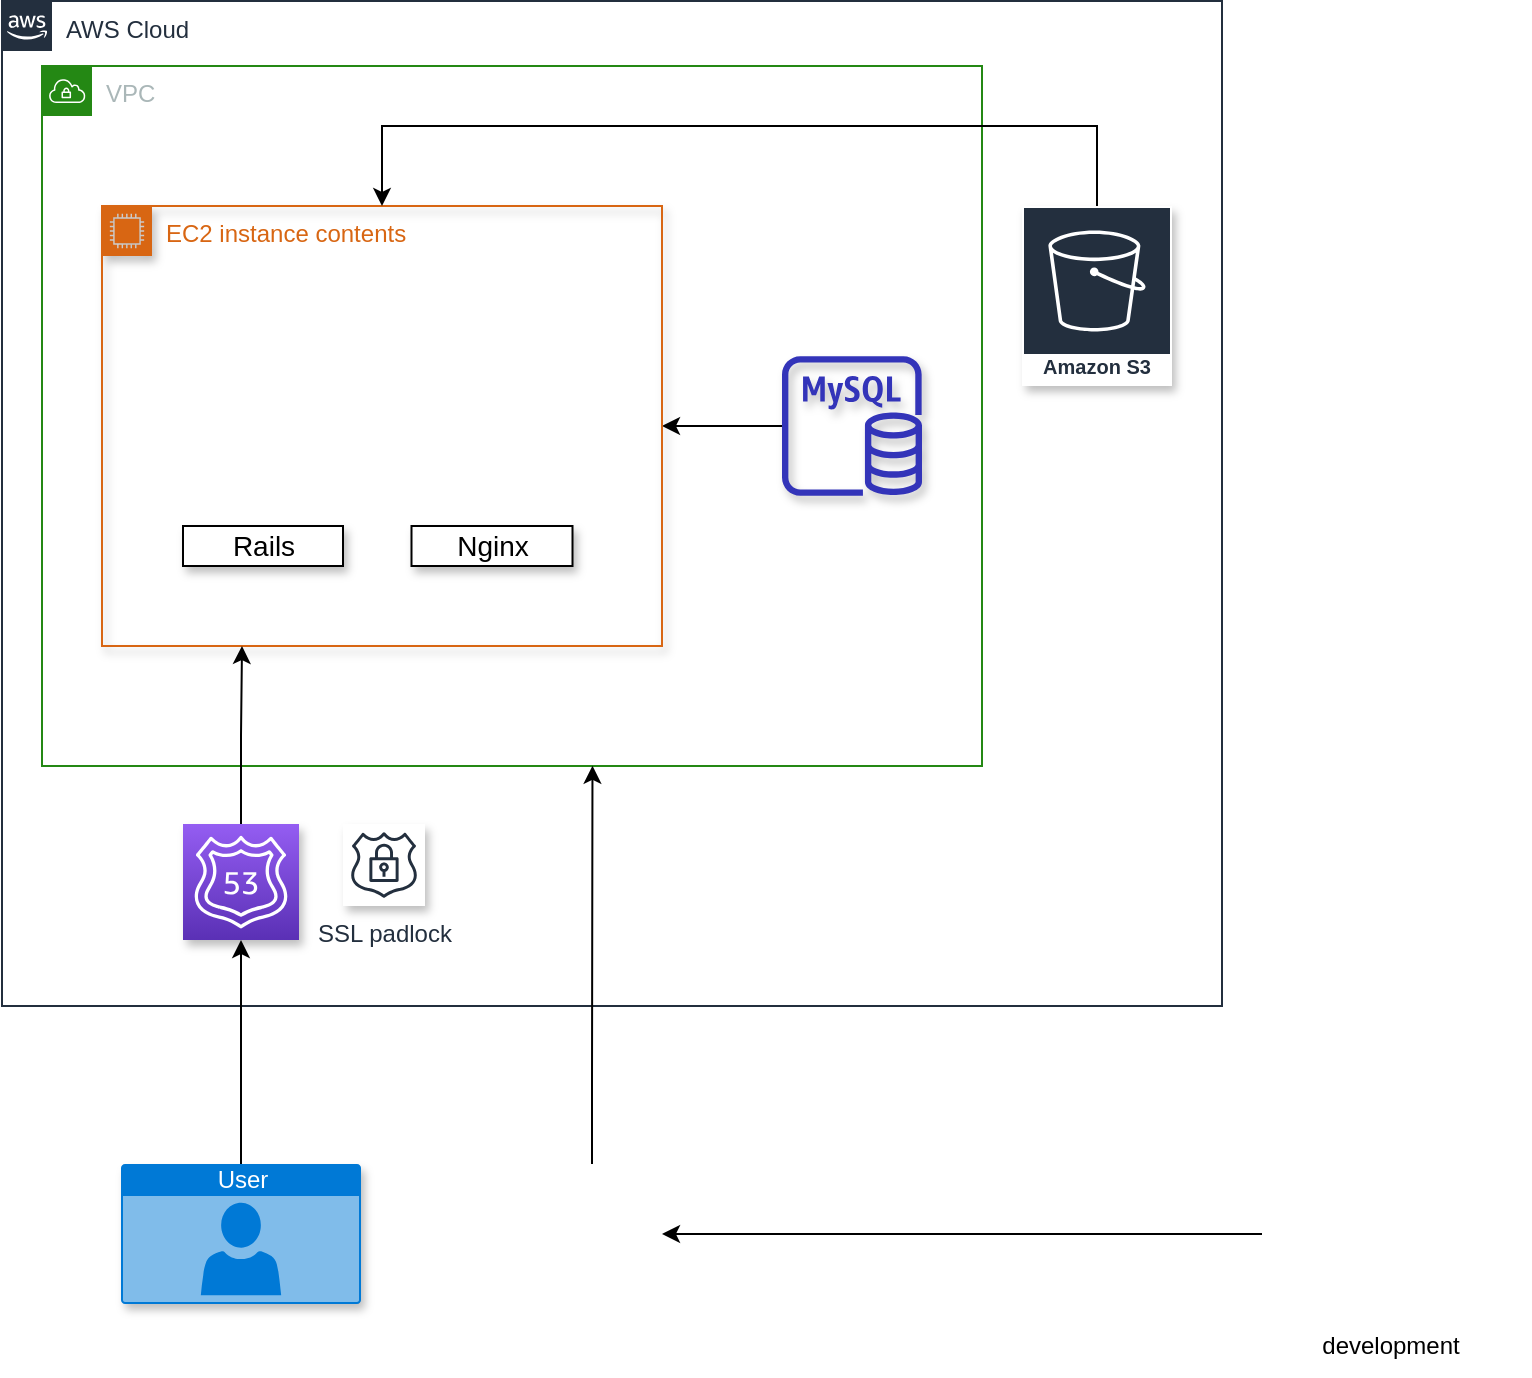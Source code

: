 <mxfile version="14.2.7" type="github">
  <diagram id="Ht1M8jgEwFfnCIfOTk4-" name="Page-1">
    <mxGraphModel dx="1581" dy="772" grid="1" gridSize="10" guides="1" tooltips="1" connect="1" arrows="1" fold="1" page="1" pageScale="1" pageWidth="1169" pageHeight="827" math="0" shadow="0">
      <root>
        <mxCell id="0" />
        <mxCell id="1" parent="0" />
        <mxCell id="QjypgIDzSsSGN7FeSxY2-5" value="" style="shape=image;html=1;verticalAlign=top;verticalLabelPosition=bottom;labelBackgroundColor=#ffffff;imageAspect=0;aspect=fixed;image=https://cdn3.iconfinder.com/data/icons/popular-services-brands-vol-2/512/ruby-on-rails-128.png;shadow=1;" vertex="1" parent="1">
          <mxGeometry x="366.5" y="240" width="68" height="68" as="geometry" />
        </mxCell>
        <mxCell id="QjypgIDzSsSGN7FeSxY2-6" value="VPC" style="points=[[0,0],[0.25,0],[0.5,0],[0.75,0],[1,0],[1,0.25],[1,0.5],[1,0.75],[1,1],[0.75,1],[0.5,1],[0.25,1],[0,1],[0,0.75],[0,0.5],[0,0.25]];outlineConnect=0;gradientColor=none;html=1;whiteSpace=wrap;fontSize=12;fontStyle=0;shape=mxgraph.aws4.group;grIcon=mxgraph.aws4.group_vpc;strokeColor=#248814;fillColor=none;verticalAlign=top;align=left;spacingLeft=30;fontColor=#AAB7B8;dashed=0;" vertex="1" parent="1">
          <mxGeometry x="290" y="90" width="470" height="350" as="geometry" />
        </mxCell>
        <mxCell id="QjypgIDzSsSGN7FeSxY2-7" value="AWS Cloud" style="points=[[0,0],[0.25,0],[0.5,0],[0.75,0],[1,0],[1,0.25],[1,0.5],[1,0.75],[1,1],[0.75,1],[0.5,1],[0.25,1],[0,1],[0,0.75],[0,0.5],[0,0.25]];outlineConnect=0;gradientColor=none;html=1;whiteSpace=wrap;fontSize=12;fontStyle=0;shape=mxgraph.aws4.group;grIcon=mxgraph.aws4.group_aws_cloud_alt;strokeColor=#232F3E;fillColor=none;verticalAlign=top;align=left;spacingLeft=30;fontColor=#232F3E;dashed=0;" vertex="1" parent="1">
          <mxGeometry x="270" y="57.5" width="610" height="502.5" as="geometry" />
        </mxCell>
        <mxCell id="QjypgIDzSsSGN7FeSxY2-19" value="&lt;font style=&quot;font-size: 14px&quot;&gt;Rails&lt;/font&gt;" style="whiteSpace=wrap;html=1;shadow=1;" vertex="1" parent="1">
          <mxGeometry x="360.5" y="320" width="80" height="20" as="geometry" />
        </mxCell>
        <mxCell id="QjypgIDzSsSGN7FeSxY2-20" value="" style="shape=image;html=1;verticalAlign=top;verticalLabelPosition=bottom;labelBackgroundColor=#ffffff;imageAspect=0;aspect=fixed;image=https://cdn4.iconfinder.com/data/icons/logos-brands-5/24/nginx-128.png;shadow=1;" vertex="1" parent="1">
          <mxGeometry x="480" y="240" width="70" height="70" as="geometry" />
        </mxCell>
        <mxCell id="QjypgIDzSsSGN7FeSxY2-21" value="&lt;font style=&quot;font-size: 14px&quot;&gt;Nginx&lt;/font&gt;" style="whiteSpace=wrap;html=1;shadow=1;" vertex="1" parent="1">
          <mxGeometry x="474.75" y="320" width="80.5" height="20" as="geometry" />
        </mxCell>
        <mxCell id="QjypgIDzSsSGN7FeSxY2-25" style="edgeStyle=orthogonalEdgeStyle;rounded=0;orthogonalLoop=1;jettySize=auto;html=1;" edge="1" parent="1" source="QjypgIDzSsSGN7FeSxY2-22" target="QjypgIDzSsSGN7FeSxY2-23">
          <mxGeometry relative="1" as="geometry" />
        </mxCell>
        <mxCell id="QjypgIDzSsSGN7FeSxY2-22" value="" style="outlineConnect=0;fontColor=#232F3E;gradientColor=none;fillColor=#3334B9;strokeColor=none;dashed=0;verticalLabelPosition=bottom;verticalAlign=top;align=center;html=1;fontSize=12;fontStyle=0;aspect=fixed;pointerEvents=1;shape=mxgraph.aws4.rds_mysql_instance;shadow=1;" vertex="1" parent="1">
          <mxGeometry x="660" y="235" width="70" height="70" as="geometry" />
        </mxCell>
        <mxCell id="QjypgIDzSsSGN7FeSxY2-23" value="EC2 instance contents" style="points=[[0,0],[0.25,0],[0.5,0],[0.75,0],[1,0],[1,0.25],[1,0.5],[1,0.75],[1,1],[0.75,1],[0.5,1],[0.25,1],[0,1],[0,0.75],[0,0.5],[0,0.25]];outlineConnect=0;gradientColor=none;html=1;whiteSpace=wrap;fontSize=12;fontStyle=0;shape=mxgraph.aws4.group;grIcon=mxgraph.aws4.group_ec2_instance_contents;strokeColor=#D86613;fillColor=none;verticalAlign=top;align=left;spacingLeft=30;fontColor=#D86613;dashed=0;shadow=1;" vertex="1" parent="1">
          <mxGeometry x="320" y="160" width="280" height="220" as="geometry" />
        </mxCell>
        <mxCell id="QjypgIDzSsSGN7FeSxY2-27" style="edgeStyle=orthogonalEdgeStyle;rounded=0;orthogonalLoop=1;jettySize=auto;html=1;entryX=0.5;entryY=0;entryDx=0;entryDy=0;" edge="1" parent="1" source="QjypgIDzSsSGN7FeSxY2-24" target="QjypgIDzSsSGN7FeSxY2-23">
          <mxGeometry relative="1" as="geometry">
            <mxPoint x="818" y="140" as="sourcePoint" />
            <Array as="points">
              <mxPoint x="817" y="120" />
              <mxPoint x="460" y="120" />
            </Array>
          </mxGeometry>
        </mxCell>
        <mxCell id="QjypgIDzSsSGN7FeSxY2-24" value="Amazon S3" style="outlineConnect=0;fontColor=#232F3E;gradientColor=none;strokeColor=#ffffff;fillColor=#232F3E;dashed=0;verticalLabelPosition=middle;verticalAlign=bottom;align=center;html=1;whiteSpace=wrap;fontSize=10;fontStyle=1;spacing=3;shape=mxgraph.aws4.productIcon;prIcon=mxgraph.aws4.s3;shadow=1;" vertex="1" parent="1">
          <mxGeometry x="780" y="160" width="75" height="90" as="geometry" />
        </mxCell>
        <mxCell id="QjypgIDzSsSGN7FeSxY2-33" style="edgeStyle=orthogonalEdgeStyle;rounded=0;orthogonalLoop=1;jettySize=auto;html=1;entryX=0.25;entryY=1;entryDx=0;entryDy=0;" edge="1" parent="1" source="QjypgIDzSsSGN7FeSxY2-30" target="QjypgIDzSsSGN7FeSxY2-23">
          <mxGeometry relative="1" as="geometry" />
        </mxCell>
        <mxCell id="QjypgIDzSsSGN7FeSxY2-30" value="" style="points=[[0,0,0],[0.25,0,0],[0.5,0,0],[0.75,0,0],[1,0,0],[0,1,0],[0.25,1,0],[0.5,1,0],[0.75,1,0],[1,1,0],[0,0.25,0],[0,0.5,0],[0,0.75,0],[1,0.25,0],[1,0.5,0],[1,0.75,0]];outlineConnect=0;fontColor=#232F3E;gradientColor=#945DF2;gradientDirection=north;fillColor=#5A30B5;strokeColor=#ffffff;dashed=0;verticalLabelPosition=bottom;verticalAlign=top;align=center;html=1;fontSize=12;fontStyle=0;aspect=fixed;shape=mxgraph.aws4.resourceIcon;resIcon=mxgraph.aws4.route_53;shadow=1;" vertex="1" parent="1">
          <mxGeometry x="360.5" y="469" width="58" height="58" as="geometry" />
        </mxCell>
        <mxCell id="QjypgIDzSsSGN7FeSxY2-31" value="SSL padlock" style="outlineConnect=0;fontColor=#232F3E;gradientColor=none;strokeColor=#232F3E;fillColor=#ffffff;dashed=0;verticalLabelPosition=bottom;verticalAlign=top;align=center;html=1;fontSize=12;fontStyle=0;aspect=fixed;shape=mxgraph.aws4.resourceIcon;resIcon=mxgraph.aws4.ssl_padlock;shadow=1;" vertex="1" parent="1">
          <mxGeometry x="440.5" y="469" width="41" height="41" as="geometry" />
        </mxCell>
        <mxCell id="QjypgIDzSsSGN7FeSxY2-32" style="edgeStyle=orthogonalEdgeStyle;rounded=0;orthogonalLoop=1;jettySize=auto;html=1;exitX=0.5;exitY=1;exitDx=0;exitDy=0;" edge="1" parent="1" source="QjypgIDzSsSGN7FeSxY2-7" target="QjypgIDzSsSGN7FeSxY2-7">
          <mxGeometry relative="1" as="geometry" />
        </mxCell>
        <mxCell id="QjypgIDzSsSGN7FeSxY2-36" style="edgeStyle=orthogonalEdgeStyle;rounded=0;orthogonalLoop=1;jettySize=auto;html=1;" edge="1" parent="1" source="QjypgIDzSsSGN7FeSxY2-34" target="QjypgIDzSsSGN7FeSxY2-30">
          <mxGeometry relative="1" as="geometry" />
        </mxCell>
        <mxCell id="QjypgIDzSsSGN7FeSxY2-34" value="User" style="html=1;strokeColor=none;fillColor=#0079D6;labelPosition=center;verticalLabelPosition=middle;verticalAlign=top;align=center;fontSize=12;outlineConnect=0;spacingTop=-6;fontColor=#FFFFFF;shape=mxgraph.sitemap.user;shadow=1;" vertex="1" parent="1">
          <mxGeometry x="329.5" y="639" width="120" height="70" as="geometry" />
        </mxCell>
        <mxCell id="QjypgIDzSsSGN7FeSxY2-44" style="edgeStyle=orthogonalEdgeStyle;rounded=0;orthogonalLoop=1;jettySize=auto;html=1;entryX=0.484;entryY=0.761;entryDx=0;entryDy=0;entryPerimeter=0;" edge="1" parent="1" source="QjypgIDzSsSGN7FeSxY2-37" target="QjypgIDzSsSGN7FeSxY2-7">
          <mxGeometry relative="1" as="geometry" />
        </mxCell>
        <mxCell id="QjypgIDzSsSGN7FeSxY2-37" value="" style="shape=image;html=1;verticalAlign=top;verticalLabelPosition=bottom;labelBackgroundColor=#ffffff;imageAspect=0;aspect=fixed;image=https://cdn3.iconfinder.com/data/icons/social-rounded-2/72/GitHub-128.png;shadow=1;" vertex="1" parent="1">
          <mxGeometry x="530" y="639" width="70" height="70" as="geometry" />
        </mxCell>
        <mxCell id="QjypgIDzSsSGN7FeSxY2-41" style="edgeStyle=orthogonalEdgeStyle;rounded=0;orthogonalLoop=1;jettySize=auto;html=1;entryX=1;entryY=0.5;entryDx=0;entryDy=0;" edge="1" parent="1" source="QjypgIDzSsSGN7FeSxY2-38" target="QjypgIDzSsSGN7FeSxY2-37">
          <mxGeometry relative="1" as="geometry" />
        </mxCell>
        <mxCell id="QjypgIDzSsSGN7FeSxY2-38" value="" style="shape=image;html=1;verticalAlign=top;verticalLabelPosition=bottom;labelBackgroundColor=#ffffff;imageAspect=0;aspect=fixed;image=https://cdn2.iconfinder.com/data/icons/competitive-strategy-and-corporate-training/512/194_Computer_desktop_hardware_workstation_System_app_development-128.png;shadow=1;" vertex="1" parent="1">
          <mxGeometry x="900" y="610" width="128" height="128" as="geometry" />
        </mxCell>
        <mxCell id="QjypgIDzSsSGN7FeSxY2-40" value="development" style="text;html=1;align=center;verticalAlign=middle;resizable=0;points=[];autosize=1;" vertex="1" parent="1">
          <mxGeometry x="924" y="720" width="80" height="20" as="geometry" />
        </mxCell>
      </root>
    </mxGraphModel>
  </diagram>
</mxfile>
